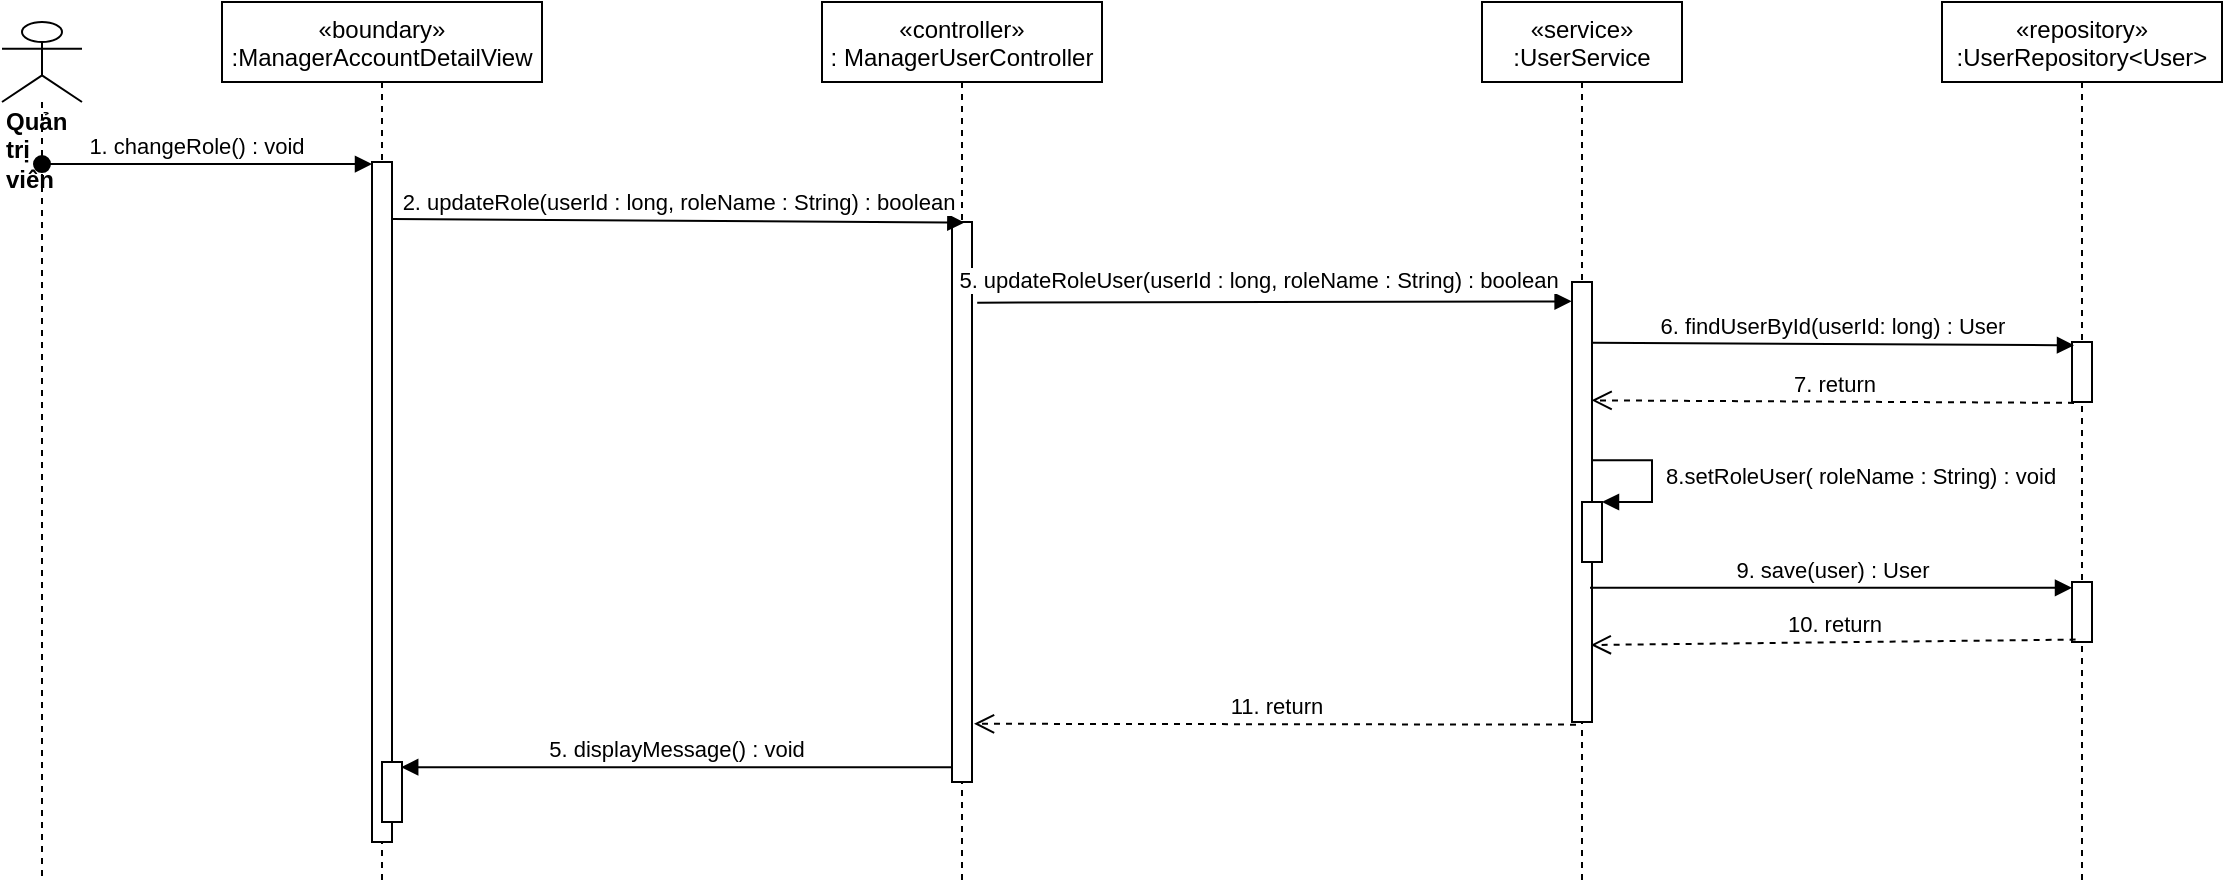 <mxfile version="14.6.13" type="device"><diagram id="kgpKYQtTHZ0yAKxKKP6v" name="Page-1"><mxGraphModel dx="1108" dy="425" grid="1" gridSize="10" guides="1" tooltips="1" connect="1" arrows="1" fold="1" page="1" pageScale="1" pageWidth="850" pageHeight="1100" math="0" shadow="0"><root><mxCell id="0"/><mxCell id="1" parent="0"/><mxCell id="jk9_rW4U4wYlGhrvDDTP-3" value="«controller»&#10;: ManagerUserController" style="shape=umlLifeline;perimeter=lifelinePerimeter;container=1;collapsible=0;recursiveResize=0;rounded=0;shadow=0;strokeWidth=1;" parent="1" vertex="1"><mxGeometry x="750" y="80" width="140" height="440" as="geometry"/></mxCell><mxCell id="jk9_rW4U4wYlGhrvDDTP-4" value="" style="points=[];perimeter=orthogonalPerimeter;rounded=0;shadow=0;strokeWidth=1;" parent="jk9_rW4U4wYlGhrvDDTP-3" vertex="1"><mxGeometry x="65" y="110" width="10" height="280" as="geometry"/></mxCell><mxCell id="jk9_rW4U4wYlGhrvDDTP-5" value="&lt;div&gt;&lt;b&gt;Quản trị viên&lt;/b&gt;&lt;/div&gt;" style="shape=umlLifeline;participant=umlActor;perimeter=lifelinePerimeter;whiteSpace=wrap;html=1;container=1;collapsible=0;recursiveResize=0;verticalAlign=top;spacingTop=36;outlineConnect=0;align=left;size=40;" parent="1" vertex="1"><mxGeometry x="340" y="90" width="40" height="430" as="geometry"/></mxCell><mxCell id="jk9_rW4U4wYlGhrvDDTP-6" value="1. changeRole() : void" style="verticalAlign=bottom;startArrow=oval;endArrow=block;startSize=8;shadow=0;strokeWidth=1;entryX=0;entryY=0.003;entryDx=0;entryDy=0;entryPerimeter=0;" parent="1" source="jk9_rW4U4wYlGhrvDDTP-5" target="jk9_rW4U4wYlGhrvDDTP-19" edge="1"><mxGeometry x="-0.06" relative="1" as="geometry"><mxPoint x="100" y="170" as="sourcePoint"/><mxPoint as="offset"/><mxPoint x="309.5" y="160.72" as="targetPoint"/></mxGeometry></mxCell><mxCell id="jk9_rW4U4wYlGhrvDDTP-7" value="«service»&#10;:UserService" style="shape=umlLifeline;perimeter=lifelinePerimeter;container=1;collapsible=0;recursiveResize=0;rounded=0;shadow=0;strokeWidth=1;" parent="1" vertex="1"><mxGeometry x="1080" y="80" width="100" height="440" as="geometry"/></mxCell><mxCell id="jk9_rW4U4wYlGhrvDDTP-8" value="" style="points=[];perimeter=orthogonalPerimeter;rounded=0;shadow=0;strokeWidth=1;" parent="jk9_rW4U4wYlGhrvDDTP-7" vertex="1"><mxGeometry x="45" y="140" width="10" height="220" as="geometry"/></mxCell><mxCell id="jk9_rW4U4wYlGhrvDDTP-9" value="2. updateRole(userId : long, roleName : String) : boolean" style="html=1;verticalAlign=bottom;endArrow=block;entryX=0.617;entryY=0.001;entryDx=0;entryDy=0;entryPerimeter=0;exitX=1;exitY=0.084;exitDx=0;exitDy=0;exitPerimeter=0;" parent="1" source="jk9_rW4U4wYlGhrvDDTP-19" target="jk9_rW4U4wYlGhrvDDTP-4" edge="1"><mxGeometry width="80" relative="1" as="geometry"><mxPoint x="550" y="270" as="sourcePoint"/><mxPoint x="500" y="210" as="targetPoint"/></mxGeometry></mxCell><mxCell id="jk9_rW4U4wYlGhrvDDTP-10" value="" style="html=1;verticalAlign=bottom;endArrow=block;exitX=1.26;exitY=0.144;exitDx=0;exitDy=0;exitPerimeter=0;entryX=-0.02;entryY=0.044;entryDx=0;entryDy=0;entryPerimeter=0;" parent="1" source="jk9_rW4U4wYlGhrvDDTP-4" target="jk9_rW4U4wYlGhrvDDTP-8" edge="1"><mxGeometry width="80" relative="1" as="geometry"><mxPoint x="860" y="292" as="sourcePoint"/><mxPoint x="1090" y="312" as="targetPoint"/></mxGeometry></mxCell><mxCell id="jk9_rW4U4wYlGhrvDDTP-11" value="5. updateRoleUser(userId : long, roleName : String) : boolean" style="edgeLabel;html=1;align=center;verticalAlign=middle;resizable=0;points=[];" parent="jk9_rW4U4wYlGhrvDDTP-10" vertex="1" connectable="0"><mxGeometry x="-0.077" y="4" relative="1" as="geometry"><mxPoint x="3" y="-7" as="offset"/></mxGeometry></mxCell><mxCell id="jk9_rW4U4wYlGhrvDDTP-12" value="11. return" style="html=1;verticalAlign=bottom;endArrow=open;dashed=1;endSize=8;exitX=0.2;exitY=1.006;exitDx=0;exitDy=0;exitPerimeter=0;entryX=1.1;entryY=0.896;entryDx=0;entryDy=0;entryPerimeter=0;" parent="1" source="jk9_rW4U4wYlGhrvDDTP-8" target="jk9_rW4U4wYlGhrvDDTP-4" edge="1"><mxGeometry relative="1" as="geometry"><mxPoint x="845" y="261.015" as="sourcePoint"/><mxPoint x="580" y="307" as="targetPoint"/></mxGeometry></mxCell><mxCell id="jk9_rW4U4wYlGhrvDDTP-13" value="5. displayMessage() : void" style="verticalAlign=bottom;endArrow=block;shadow=0;strokeWidth=1;entryX=0.96;entryY=0.087;entryDx=0;entryDy=0;entryPerimeter=0;" parent="1" source="jk9_rW4U4wYlGhrvDDTP-4" target="jk9_rW4U4wYlGhrvDDTP-20" edge="1"><mxGeometry relative="1" as="geometry"><mxPoint x="550" y="319" as="sourcePoint"/><mxPoint x="560" y="330" as="targetPoint"/></mxGeometry></mxCell><mxCell id="jk9_rW4U4wYlGhrvDDTP-14" value="«repository»&#10;:UserRepository&lt;User&gt;" style="shape=umlLifeline;perimeter=lifelinePerimeter;container=1;collapsible=0;recursiveResize=0;rounded=0;shadow=0;strokeWidth=1;" parent="1" vertex="1"><mxGeometry x="1310" y="80" width="140" height="440" as="geometry"/></mxCell><mxCell id="jk9_rW4U4wYlGhrvDDTP-15" value="" style="points=[];perimeter=orthogonalPerimeter;rounded=0;shadow=0;strokeWidth=1;" parent="jk9_rW4U4wYlGhrvDDTP-14" vertex="1"><mxGeometry x="65" y="170" width="10" height="30" as="geometry"/></mxCell><mxCell id="jk9_rW4U4wYlGhrvDDTP-26" value="" style="html=1;points=[];perimeter=orthogonalPerimeter;" parent="jk9_rW4U4wYlGhrvDDTP-14" vertex="1"><mxGeometry x="65" y="290" width="10" height="30" as="geometry"/></mxCell><mxCell id="jk9_rW4U4wYlGhrvDDTP-16" value="6. findUserById(userId: long) : User" style="html=1;verticalAlign=bottom;endArrow=block;entryX=0.1;entryY=0.055;entryDx=0;entryDy=0;entryPerimeter=0;exitX=0.98;exitY=0.138;exitDx=0;exitDy=0;exitPerimeter=0;" parent="1" source="jk9_rW4U4wYlGhrvDDTP-8" target="jk9_rW4U4wYlGhrvDDTP-15" edge="1"><mxGeometry width="80" relative="1" as="geometry"><mxPoint x="1150" y="332" as="sourcePoint"/><mxPoint x="1010" y="239" as="targetPoint"/></mxGeometry></mxCell><mxCell id="jk9_rW4U4wYlGhrvDDTP-17" value="7. return" style="html=1;verticalAlign=bottom;endArrow=open;dashed=1;endSize=8;exitX=0.1;exitY=1.015;exitDx=0;exitDy=0;exitPerimeter=0;entryX=0.98;entryY=0.269;entryDx=0;entryDy=0;entryPerimeter=0;" parent="1" source="jk9_rW4U4wYlGhrvDDTP-15" target="jk9_rW4U4wYlGhrvDDTP-8" edge="1"><mxGeometry relative="1" as="geometry"><mxPoint x="790" y="300" as="sourcePoint"/><mxPoint x="1150" y="360" as="targetPoint"/></mxGeometry></mxCell><mxCell id="jk9_rW4U4wYlGhrvDDTP-18" value="«boundary»&#10;:ManagerAccountDetailView" style="shape=umlLifeline;perimeter=lifelinePerimeter;container=1;collapsible=0;recursiveResize=0;rounded=0;shadow=0;strokeWidth=1;" parent="1" vertex="1"><mxGeometry x="450" y="80" width="160" height="440" as="geometry"/></mxCell><mxCell id="jk9_rW4U4wYlGhrvDDTP-19" value="" style="points=[];perimeter=orthogonalPerimeter;rounded=0;shadow=0;strokeWidth=1;" parent="jk9_rW4U4wYlGhrvDDTP-18" vertex="1"><mxGeometry x="75" y="80" width="10" height="340" as="geometry"/></mxCell><mxCell id="jk9_rW4U4wYlGhrvDDTP-20" value="" style="html=1;points=[];perimeter=orthogonalPerimeter;" parent="jk9_rW4U4wYlGhrvDDTP-18" vertex="1"><mxGeometry x="80" y="380" width="10" height="30" as="geometry"/></mxCell><mxCell id="jk9_rW4U4wYlGhrvDDTP-25" value="9. save(user) : User" style="html=1;verticalAlign=bottom;endArrow=block;exitX=0.9;exitY=0.695;exitDx=0;exitDy=0;exitPerimeter=0;" parent="1" source="jk9_rW4U4wYlGhrvDDTP-8" target="jk9_rW4U4wYlGhrvDDTP-26" edge="1"><mxGeometry width="80" relative="1" as="geometry"><mxPoint x="1160" y="370" as="sourcePoint"/><mxPoint x="1070" y="370" as="targetPoint"/></mxGeometry></mxCell><mxCell id="jk9_rW4U4wYlGhrvDDTP-27" value="10. return" style="html=1;verticalAlign=bottom;endArrow=open;dashed=1;endSize=8;exitX=0.18;exitY=0.96;exitDx=0;exitDy=0;exitPerimeter=0;entryX=0.94;entryY=0.825;entryDx=0;entryDy=0;entryPerimeter=0;" parent="1" source="jk9_rW4U4wYlGhrvDDTP-26" target="jk9_rW4U4wYlGhrvDDTP-8" edge="1"><mxGeometry relative="1" as="geometry"><mxPoint x="1070" y="370" as="sourcePoint"/><mxPoint x="1120" y="478" as="targetPoint"/></mxGeometry></mxCell><mxCell id="jk9_rW4U4wYlGhrvDDTP-28" value="" style="html=1;points=[];perimeter=orthogonalPerimeter;" parent="1" vertex="1"><mxGeometry x="1130" y="330" width="10" height="30" as="geometry"/></mxCell><mxCell id="jk9_rW4U4wYlGhrvDDTP-29" value="&amp;nbsp;8.setRoleUser( roleName : String) : void" style="edgeStyle=orthogonalEdgeStyle;html=1;align=left;spacingLeft=2;endArrow=block;rounded=0;entryX=1;entryY=0;exitX=1;exitY=0.405;exitDx=0;exitDy=0;exitPerimeter=0;" parent="1" target="jk9_rW4U4wYlGhrvDDTP-28" edge="1" source="jk9_rW4U4wYlGhrvDDTP-8"><mxGeometry relative="1" as="geometry"><mxPoint x="1135" y="370" as="sourcePoint"/><Array as="points"><mxPoint x="1165" y="309"/><mxPoint x="1165" y="330"/></Array></mxGeometry></mxCell></root></mxGraphModel></diagram></mxfile>